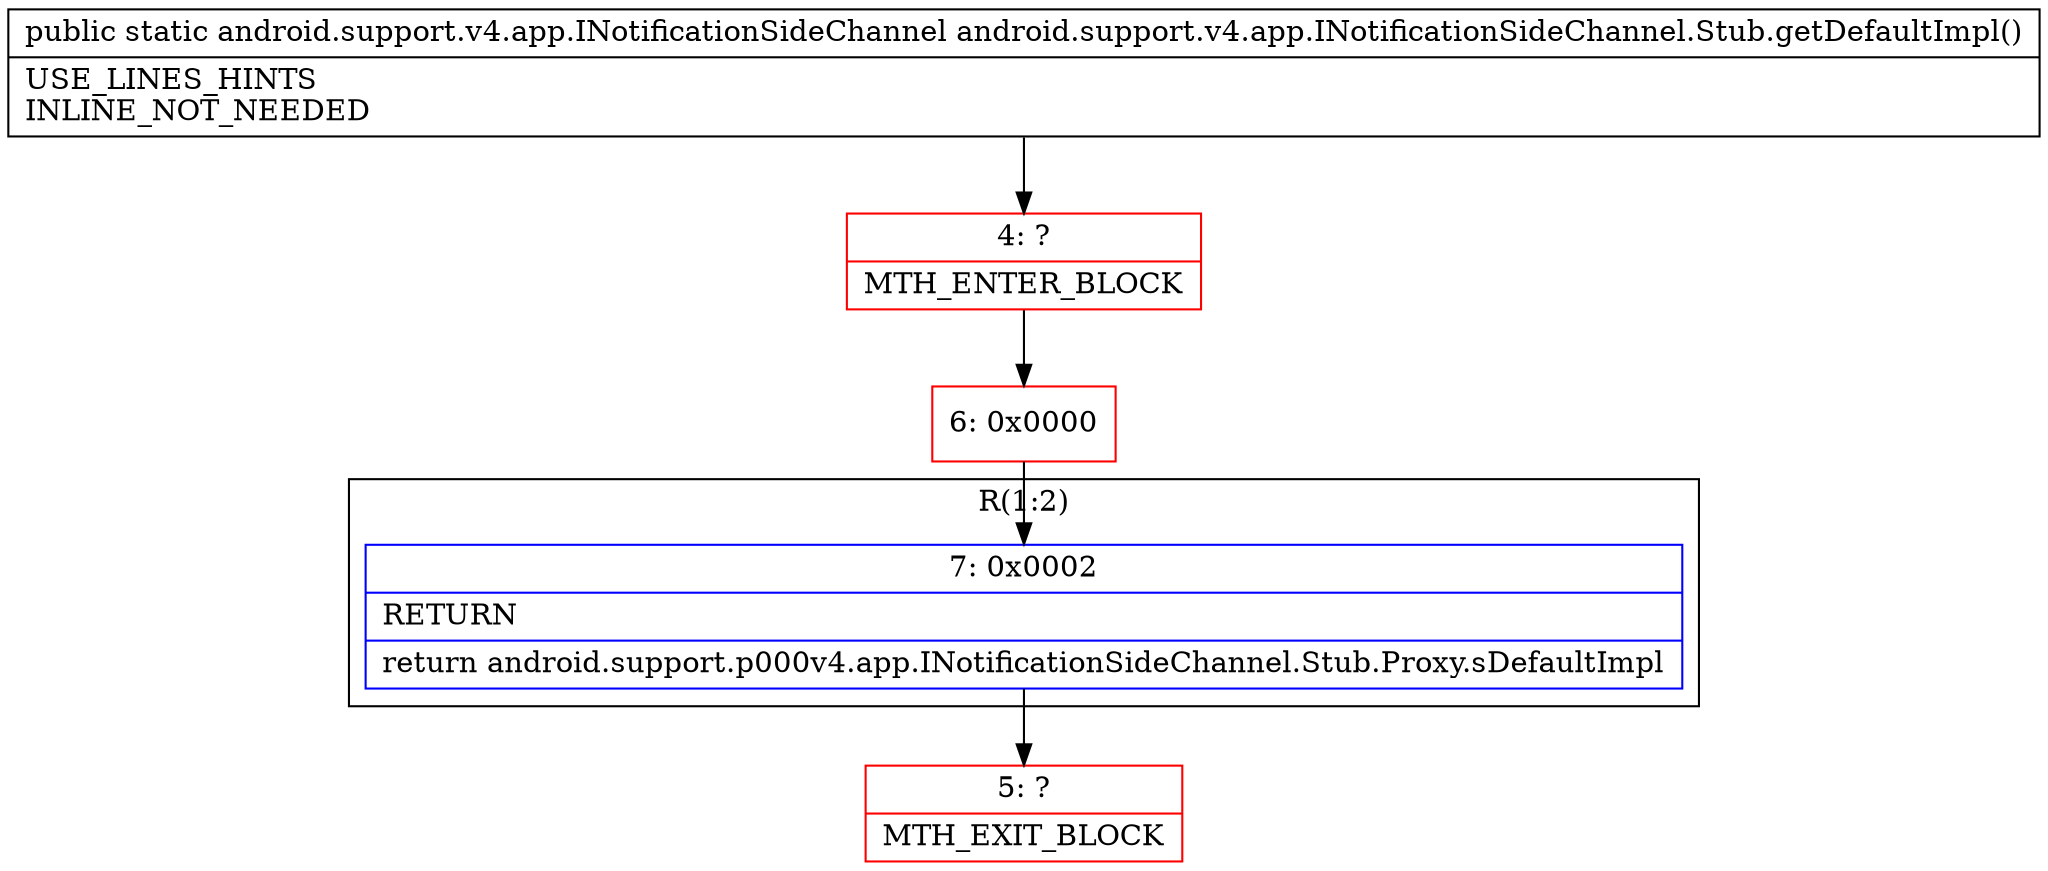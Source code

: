 digraph "CFG forandroid.support.v4.app.INotificationSideChannel.Stub.getDefaultImpl()Landroid\/support\/v4\/app\/INotificationSideChannel;" {
subgraph cluster_Region_1059295932 {
label = "R(1:2)";
node [shape=record,color=blue];
Node_7 [shape=record,label="{7\:\ 0x0002|RETURN\l|return android.support.p000v4.app.INotificationSideChannel.Stub.Proxy.sDefaultImpl\l}"];
}
Node_4 [shape=record,color=red,label="{4\:\ ?|MTH_ENTER_BLOCK\l}"];
Node_6 [shape=record,color=red,label="{6\:\ 0x0000}"];
Node_5 [shape=record,color=red,label="{5\:\ ?|MTH_EXIT_BLOCK\l}"];
MethodNode[shape=record,label="{public static android.support.v4.app.INotificationSideChannel android.support.v4.app.INotificationSideChannel.Stub.getDefaultImpl()  | USE_LINES_HINTS\lINLINE_NOT_NEEDED\l}"];
MethodNode -> Node_4;Node_7 -> Node_5;
Node_4 -> Node_6;
Node_6 -> Node_7;
}

